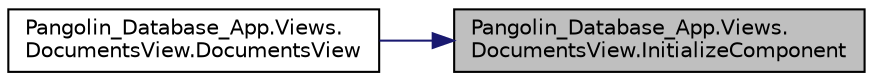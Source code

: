 digraph "Pangolin_Database_App.Views.DocumentsView.InitializeComponent"
{
 // LATEX_PDF_SIZE
  edge [fontname="Helvetica",fontsize="10",labelfontname="Helvetica",labelfontsize="10"];
  node [fontname="Helvetica",fontsize="10",shape=record];
  rankdir="RL";
  Node1 [label="Pangolin_Database_App.Views.\lDocumentsView.InitializeComponent",height=0.2,width=0.4,color="black", fillcolor="grey75", style="filled", fontcolor="black",tooltip="InitializeComponent"];
  Node1 -> Node2 [dir="back",color="midnightblue",fontsize="10",style="solid"];
  Node2 [label="Pangolin_Database_App.Views.\lDocumentsView.DocumentsView",height=0.2,width=0.4,color="black", fillcolor="white", style="filled",URL="$class_pangolin___database___app_1_1_views_1_1_documents_view.html#a282e9dfc5999ee0e635d24f7b54e0cb1",tooltip=" "];
}
